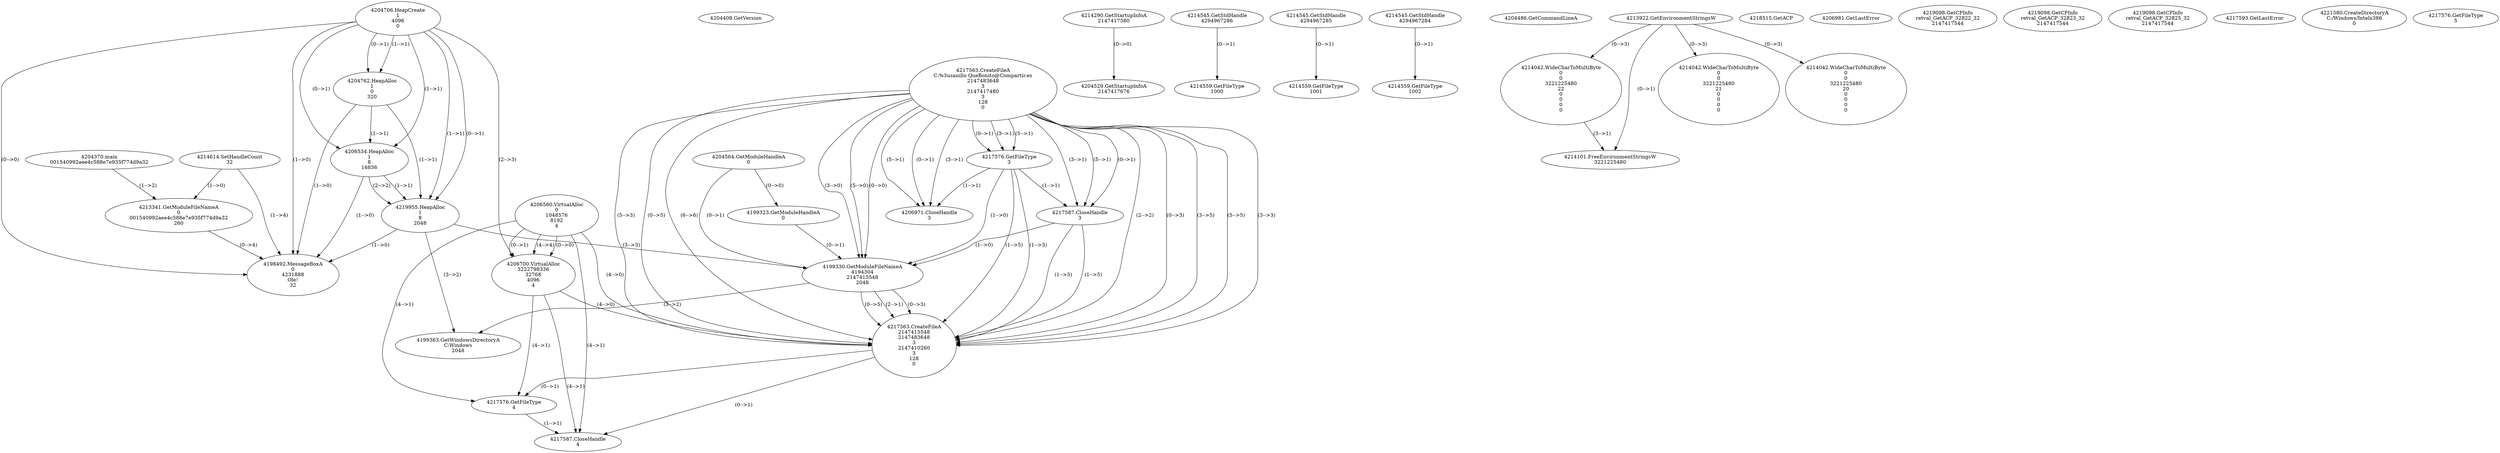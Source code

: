 // Global SCDG with merge call
digraph {
	0 [label="4204370.main
001540992aee4c588e7e935f774d9a32"]
	1 [label="4204408.GetVersion
"]
	2 [label="4204706.HeapCreate
1
4096
0"]
	3 [label="4204762.HeapAlloc
1
0
320"]
	2 -> 3 [label="(1-->1)"]
	2 -> 3 [label="(0-->1)"]
	4 [label="4206534.HeapAlloc
1
8
16836"]
	2 -> 4 [label="(1-->1)"]
	2 -> 4 [label="(0-->1)"]
	3 -> 4 [label="(1-->1)"]
	5 [label="4206560.VirtualAlloc
0
1048576
8192
4"]
	6 [label="4206700.VirtualAlloc
3222798336
32768
4096
4"]
	5 -> 6 [label="(0-->1)"]
	2 -> 6 [label="(2-->3)"]
	5 -> 6 [label="(4-->4)"]
	5 -> 6 [label="(0-->0)"]
	7 [label="4214290.GetStartupInfoA
2147417580"]
	8 [label="4214545.GetStdHandle
4294967286"]
	9 [label="4214559.GetFileType
1000"]
	8 -> 9 [label="(0-->1)"]
	10 [label="4214545.GetStdHandle
4294967285"]
	11 [label="4214559.GetFileType
1001"]
	10 -> 11 [label="(0-->1)"]
	12 [label="4214545.GetStdHandle
4294967284"]
	13 [label="4214559.GetFileType
1002"]
	12 -> 13 [label="(0-->1)"]
	14 [label="4214614.SetHandleCount
32"]
	15 [label="4204486.GetCommandLineA
"]
	16 [label="4213922.GetEnvironmentStringsW
"]
	17 [label="4214042.WideCharToMultiByte
0
0
3221225480
22
0
0
0
0"]
	16 -> 17 [label="(0-->3)"]
	18 [label="4214101.FreeEnvironmentStringsW
3221225480"]
	16 -> 18 [label="(0-->1)"]
	17 -> 18 [label="(3-->1)"]
	19 [label="4218515.GetACP
"]
	20 [label="4213341.GetModuleFileNameA
0
001540992aee4c588e7e935f774d9a32
260"]
	0 -> 20 [label="(1-->2)"]
	14 -> 20 [label="(1-->0)"]
	21 [label="4219955.HeapAlloc
1
8
2048"]
	2 -> 21 [label="(1-->1)"]
	2 -> 21 [label="(0-->1)"]
	3 -> 21 [label="(1-->1)"]
	4 -> 21 [label="(1-->1)"]
	4 -> 21 [label="(2-->2)"]
	22 [label="4204529.GetStartupInfoA
2147417676"]
	7 -> 22 [label="(0-->0)"]
	23 [label="4204564.GetModuleHandleA
0"]
	24 [label="4217563.CreateFileA
C:\Gusanillo QueBonito@Compartir.es
2147483648
3
2147417480
3
128
0"]
	25 [label="4217576.GetFileType
3"]
	24 -> 25 [label="(3-->1)"]
	24 -> 25 [label="(5-->1)"]
	24 -> 25 [label="(0-->1)"]
	26 [label="4206971.CloseHandle
3"]
	24 -> 26 [label="(3-->1)"]
	24 -> 26 [label="(5-->1)"]
	24 -> 26 [label="(0-->1)"]
	25 -> 26 [label="(1-->1)"]
	27 [label="4206981.GetLastError
"]
	28 [label="4198492.MessageBoxA
0
4231888
Ole!
32"]
	14 -> 28 [label="(1-->4)"]
	20 -> 28 [label="(0-->4)"]
	2 -> 28 [label="(1-->0)"]
	2 -> 28 [label="(0-->0)"]
	3 -> 28 [label="(1-->0)"]
	4 -> 28 [label="(1-->0)"]
	21 -> 28 [label="(1-->0)"]
	29 [label="4214042.WideCharToMultiByte
0
0
3221225480
21
0
0
0
0"]
	16 -> 29 [label="(0-->3)"]
	30 [label="4219098.GetCPInfo
retval_GetACP_32822_32
2147417544"]
	31 [label="4214042.WideCharToMultiByte
0
0
3221225480
20
0
0
0
0"]
	16 -> 31 [label="(0-->3)"]
	32 [label="4219098.GetCPInfo
retval_GetACP_32823_32
2147417544"]
	33 [label="4219098.GetCPInfo
retval_GetACP_32825_32
2147417544"]
	34 [label="4217587.CloseHandle
3"]
	24 -> 34 [label="(3-->1)"]
	24 -> 34 [label="(5-->1)"]
	24 -> 34 [label="(0-->1)"]
	25 -> 34 [label="(1-->1)"]
	35 [label="4217593.GetLastError
"]
	36 [label="4199323.GetModuleHandleA
0"]
	23 -> 36 [label="(0-->0)"]
	37 [label="4199330.GetModuleFileNameA
4194304
2147415548
2048"]
	23 -> 37 [label="(0-->1)"]
	36 -> 37 [label="(0-->1)"]
	21 -> 37 [label="(3-->3)"]
	24 -> 37 [label="(3-->0)"]
	24 -> 37 [label="(5-->0)"]
	24 -> 37 [label="(0-->0)"]
	25 -> 37 [label="(1-->0)"]
	34 -> 37 [label="(1-->0)"]
	38 [label="4199363.GetWindowsDirectoryA
C:\Windows
2048"]
	21 -> 38 [label="(3-->2)"]
	37 -> 38 [label="(3-->2)"]
	39 [label="4221580.CreateDirectoryA
C:/Windows/Intelx386
0"]
	40 [label="4217563.CreateFileA
2147415548
2147483648
3
2147410260
3
128
0"]
	37 -> 40 [label="(2-->1)"]
	24 -> 40 [label="(2-->2)"]
	24 -> 40 [label="(3-->3)"]
	24 -> 40 [label="(5-->3)"]
	24 -> 40 [label="(0-->3)"]
	25 -> 40 [label="(1-->3)"]
	34 -> 40 [label="(1-->3)"]
	37 -> 40 [label="(0-->3)"]
	24 -> 40 [label="(3-->5)"]
	24 -> 40 [label="(5-->5)"]
	24 -> 40 [label="(0-->5)"]
	25 -> 40 [label="(1-->5)"]
	34 -> 40 [label="(1-->5)"]
	37 -> 40 [label="(0-->5)"]
	24 -> 40 [label="(6-->6)"]
	5 -> 40 [label="(4-->0)"]
	6 -> 40 [label="(4-->0)"]
	41 [label="4217576.GetFileType
4"]
	5 -> 41 [label="(4-->1)"]
	6 -> 41 [label="(4-->1)"]
	40 -> 41 [label="(0-->1)"]
	42 [label="4217587.CloseHandle
4"]
	5 -> 42 [label="(4-->1)"]
	6 -> 42 [label="(4-->1)"]
	40 -> 42 [label="(0-->1)"]
	41 -> 42 [label="(1-->1)"]
	43 [label="4217576.GetFileType
5"]
}
